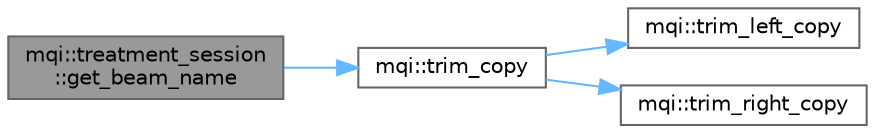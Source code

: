 digraph "mqi::treatment_session::get_beam_name"
{
 // LATEX_PDF_SIZE
  bgcolor="transparent";
  edge [fontname=Helvetica,fontsize=10,labelfontname=Helvetica,labelfontsize=10];
  node [fontname=Helvetica,fontsize=10,shape=box,height=0.2,width=0.4];
  rankdir="LR";
  Node1 [id="Node000001",label="mqi::treatment_session\l::get_beam_name",height=0.2,width=0.4,color="gray40", fillcolor="grey60", style="filled", fontcolor="black",tooltip="Retrieves the name of a beam given its number."];
  Node1 -> Node2 [id="edge1_Node000001_Node000002",color="steelblue1",style="solid",tooltip=" "];
  Node2 [id="Node000002",label="mqi::trim_copy",height=0.2,width=0.4,color="grey40", fillcolor="white", style="filled",URL="$namespacemqi.html#aa0eab400a55a6a7957d2b4eb8391916b",tooltip="Removes leading and trailing whitespace from a string."];
  Node2 -> Node3 [id="edge2_Node000002_Node000003",color="steelblue1",style="solid",tooltip=" "];
  Node3 [id="Node000003",label="mqi::trim_left_copy",height=0.2,width=0.4,color="grey40", fillcolor="white", style="filled",URL="$namespacemqi.html#ae5afdecf41c73ac5ca33fb96dfab63f6",tooltip="Removes leading whitespace from a string."];
  Node2 -> Node4 [id="edge3_Node000002_Node000004",color="steelblue1",style="solid",tooltip=" "];
  Node4 [id="Node000004",label="mqi::trim_right_copy",height=0.2,width=0.4,color="grey40", fillcolor="white", style="filled",URL="$namespacemqi.html#a44092bf42c4446f872fd67a0fd085e6d",tooltip="Removes trailing whitespace from a string."];
}

